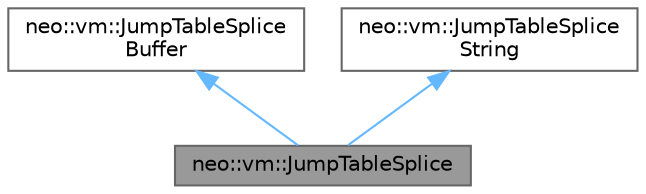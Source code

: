 digraph "neo::vm::JumpTableSplice"
{
 // LATEX_PDF_SIZE
  bgcolor="transparent";
  edge [fontname=Helvetica,fontsize=10,labelfontname=Helvetica,labelfontsize=10];
  node [fontname=Helvetica,fontsize=10,shape=box,height=0.2,width=0.4];
  Node1 [id="Node000001",label="neo::vm::JumpTableSplice",height=0.2,width=0.4,color="gray40", fillcolor="grey60", style="filled", fontcolor="black",tooltip="Splice-related opcode handlers for the JumpTable."];
  Node2 -> Node1 [id="edge1_Node000001_Node000002",dir="back",color="steelblue1",style="solid",tooltip=" "];
  Node2 [id="Node000002",label="neo::vm::JumpTableSplice\lBuffer",height=0.2,width=0.4,color="gray40", fillcolor="white", style="filled",URL="$classneo_1_1vm_1_1_jump_table_splice_buffer.html",tooltip="Buffer-related splice opcode handlers for the JumpTable."];
  Node3 -> Node1 [id="edge2_Node000001_Node000003",dir="back",color="steelblue1",style="solid",tooltip=" "];
  Node3 [id="Node000003",label="neo::vm::JumpTableSplice\lString",height=0.2,width=0.4,color="gray40", fillcolor="white", style="filled",URL="$classneo_1_1vm_1_1_jump_table_splice_string.html",tooltip="String-related splice opcode handlers for the JumpTable."];
}
